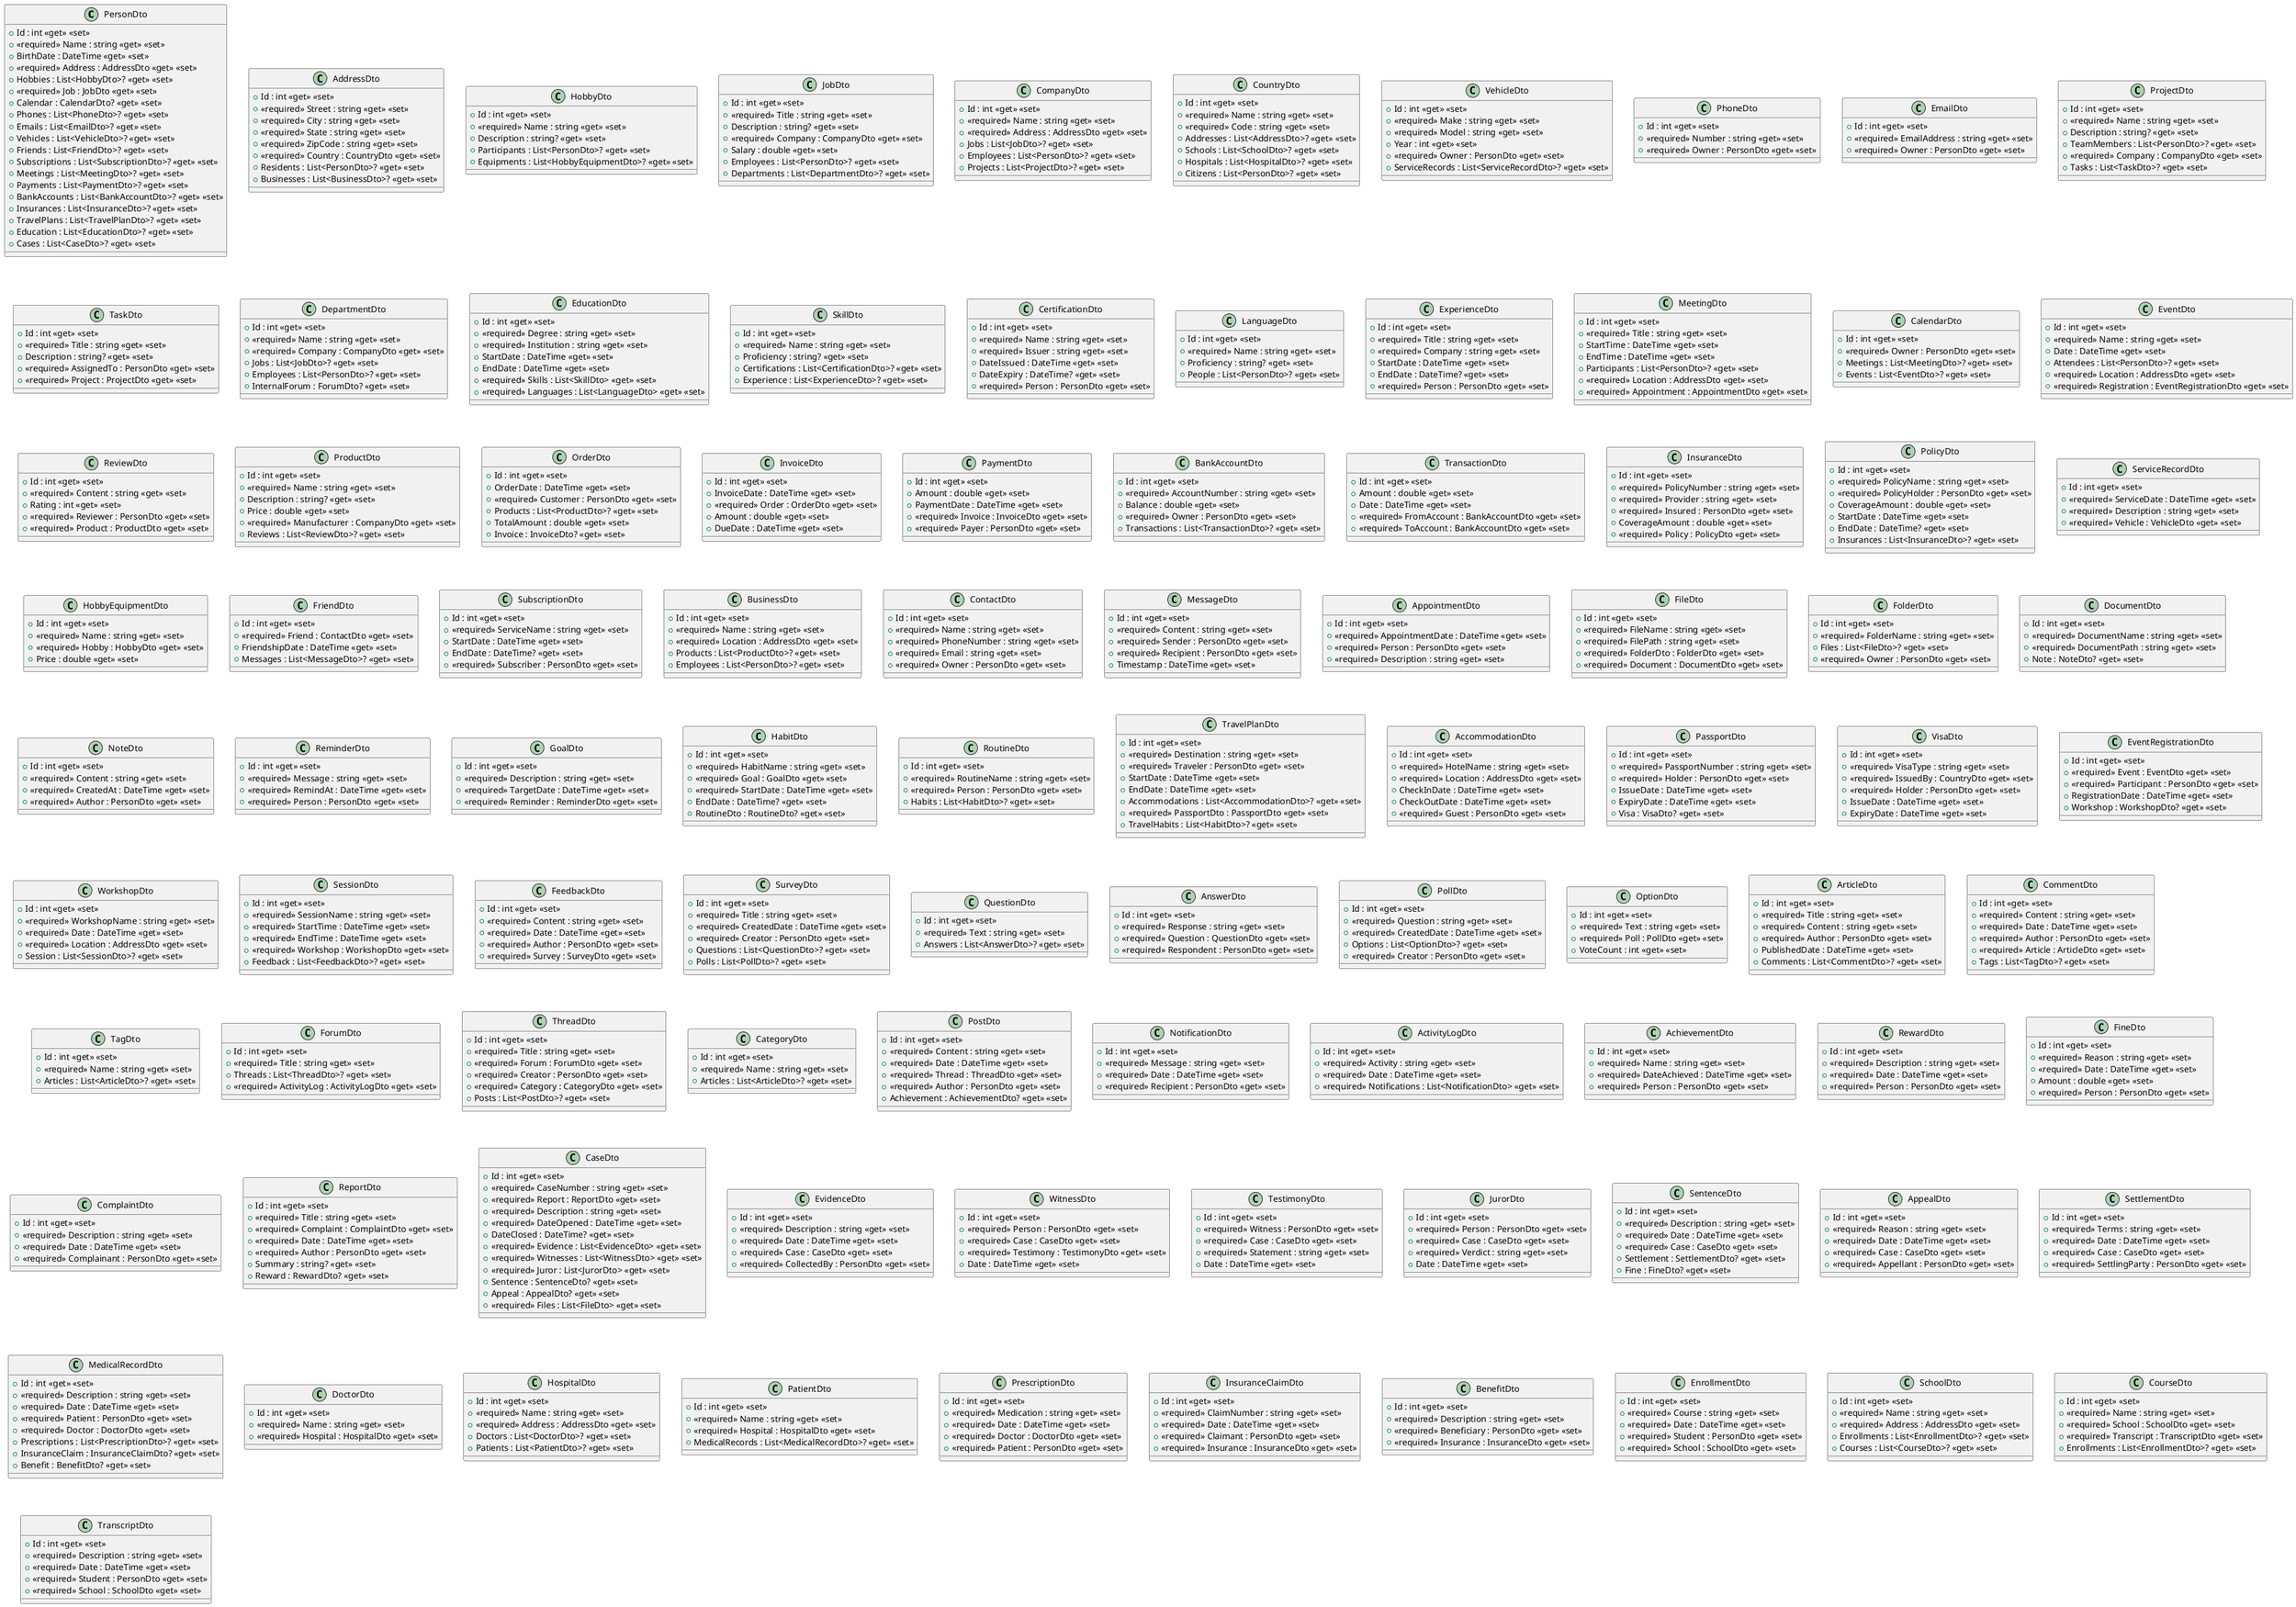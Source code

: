 @startuml
class PersonDto {
    + Id : int <<get>> <<set>>
    + <<required>> Name : string <<get>> <<set>>
    + BirthDate : DateTime <<get>> <<set>>
    + <<required>> Address : AddressDto <<get>> <<set>>
    + Hobbies : List<HobbyDto>? <<get>> <<set>>
    + <<required>> Job : JobDto <<get>> <<set>>
    + Calendar : CalendarDto? <<get>> <<set>>
    + Phones : List<PhoneDto>? <<get>> <<set>>
    + Emails : List<EmailDto>? <<get>> <<set>>
    + Vehicles : List<VehicleDto>? <<get>> <<set>>
    + Friends : List<FriendDto>? <<get>> <<set>>
    + Subscriptions : List<SubscriptionDto>? <<get>> <<set>>
    + Meetings : List<MeetingDto>? <<get>> <<set>>
    + Payments : List<PaymentDto>? <<get>> <<set>>
    + BankAccounts : List<BankAccountDto>? <<get>> <<set>>
    + Insurances : List<InsuranceDto>? <<get>> <<set>>
    + TravelPlans : List<TravelPlanDto>? <<get>> <<set>>
    + Education : List<EducationDto>? <<get>> <<set>>
    + Cases : List<CaseDto>? <<get>> <<set>>
}
class AddressDto {
    + Id : int <<get>> <<set>>
    + <<required>> Street : string <<get>> <<set>>
    + <<required>> City : string <<get>> <<set>>
    + <<required>> State : string <<get>> <<set>>
    + <<required>> ZipCode : string <<get>> <<set>>
    + <<required>> Country : CountryDto <<get>> <<set>>
    + Residents : List<PersonDto>? <<get>> <<set>>
    + Businesses : List<BusinessDto>? <<get>> <<set>>
}
class HobbyDto {
    + Id : int <<get>> <<set>>
    + <<required>> Name : string <<get>> <<set>>
    + Description : string? <<get>> <<set>>
    + Participants : List<PersonDto>? <<get>> <<set>>
    + Equipments : List<HobbyEquipmentDto>? <<get>> <<set>>
}
class JobDto {
    + Id : int <<get>> <<set>>
    + <<required>> Title : string <<get>> <<set>>
    + Description : string? <<get>> <<set>>
    + <<required>> Company : CompanyDto <<get>> <<set>>
    + Salary : double <<get>> <<set>>
    + Employees : List<PersonDto>? <<get>> <<set>>
    + Departments : List<DepartmentDto>? <<get>> <<set>>
}
class CompanyDto {
    + Id : int <<get>> <<set>>
    + <<required>> Name : string <<get>> <<set>>
    + <<required>> Address : AddressDto <<get>> <<set>>
    + Jobs : List<JobDto>? <<get>> <<set>>
    + Employees : List<PersonDto>? <<get>> <<set>>
    + Projects : List<ProjectDto>? <<get>> <<set>>
}
class CountryDto {
    + Id : int <<get>> <<set>>
    + <<required>> Name : string <<get>> <<set>>
    + <<required>> Code : string <<get>> <<set>>
    + Addresses : List<AddressDto>? <<get>> <<set>>
    + Schools : List<SchoolDto>? <<get>> <<set>>
    + Hospitals : List<HospitalDto>? <<get>> <<set>>
    + Citizens : List<PersonDto>? <<get>> <<set>>
}
class VehicleDto {
    + Id : int <<get>> <<set>>
    + <<required>> Make : string <<get>> <<set>>
    + <<required>> Model : string <<get>> <<set>>
    + Year : int <<get>> <<set>>
    + <<required>> Owner : PersonDto <<get>> <<set>>
    + ServiceRecords : List<ServiceRecordDto>? <<get>> <<set>>
}
class PhoneDto {
    + Id : int <<get>> <<set>>
    + <<required>> Number : string <<get>> <<set>>
    + <<required>> Owner : PersonDto <<get>> <<set>>
}
class EmailDto {
    + Id : int <<get>> <<set>>
    + <<required>> EmailAddress : string <<get>> <<set>>
    + <<required>> Owner : PersonDto <<get>> <<set>>
}
class ProjectDto {
    + Id : int <<get>> <<set>>
    + <<required>> Name : string <<get>> <<set>>
    + Description : string? <<get>> <<set>>
    + TeamMembers : List<PersonDto>? <<get>> <<set>>
    + <<required>> Company : CompanyDto <<get>> <<set>>
    + Tasks : List<TaskDto>? <<get>> <<set>>
}
class TaskDto {
    + Id : int <<get>> <<set>>
    + <<required>> Title : string <<get>> <<set>>
    + Description : string? <<get>> <<set>>
    + <<required>> AssignedTo : PersonDto <<get>> <<set>>
    + <<required>> Project : ProjectDto <<get>> <<set>>
}
class DepartmentDto {
    + Id : int <<get>> <<set>>
    + <<required>> Name : string <<get>> <<set>>
    + <<required>> Company : CompanyDto <<get>> <<set>>
    + Jobs : List<JobDto>? <<get>> <<set>>
    + Employees : List<PersonDto>? <<get>> <<set>>
    + InternalForum : ForumDto? <<get>> <<set>>
}
class EducationDto {
    + Id : int <<get>> <<set>>
    + <<required>> Degree : string <<get>> <<set>>
    + <<required>> Institution : string <<get>> <<set>>
    + StartDate : DateTime <<get>> <<set>>
    + EndDate : DateTime <<get>> <<set>>
    + <<required>> Skills : List<SkillDto> <<get>> <<set>>
    + <<required>> Languages : List<LanguageDto> <<get>> <<set>>
}
class SkillDto {
    + Id : int <<get>> <<set>>
    + <<required>> Name : string <<get>> <<set>>
    + Proficiency : string? <<get>> <<set>>
    + Certifications : List<CertificationDto>? <<get>> <<set>>
    + Experience : List<ExperienceDto>? <<get>> <<set>>
}
class CertificationDto {
    + Id : int <<get>> <<set>>
    + <<required>> Name : string <<get>> <<set>>
    + <<required>> Issuer : string <<get>> <<set>>
    + DateIssued : DateTime <<get>> <<set>>
    + DateExpiry : DateTime? <<get>> <<set>>
    + <<required>> Person : PersonDto <<get>> <<set>>
}
class LanguageDto {
    + Id : int <<get>> <<set>>
    + <<required>> Name : string <<get>> <<set>>
    + Proficiency : string? <<get>> <<set>>
    + People : List<PersonDto>? <<get>> <<set>>
}
class ExperienceDto {
    + Id : int <<get>> <<set>>
    + <<required>> Title : string <<get>> <<set>>
    + <<required>> Company : string <<get>> <<set>>
    + StartDate : DateTime <<get>> <<set>>
    + EndDate : DateTime? <<get>> <<set>>
    + <<required>> Person : PersonDto <<get>> <<set>>
}
class MeetingDto {
    + Id : int <<get>> <<set>>
    + <<required>> Title : string <<get>> <<set>>
    + StartTime : DateTime <<get>> <<set>>
    + EndTime : DateTime <<get>> <<set>>
    + Participants : List<PersonDto>? <<get>> <<set>>
    + <<required>> Location : AddressDto <<get>> <<set>>
    + <<required>> Appointment : AppointmentDto <<get>> <<set>>
}
class CalendarDto {
    + Id : int <<get>> <<set>>
    + <<required>> Owner : PersonDto <<get>> <<set>>
    + Meetings : List<MeetingDto>? <<get>> <<set>>
    + Events : List<EventDto>? <<get>> <<set>>
}
class EventDto {
    + Id : int <<get>> <<set>>
    + <<required>> Name : string <<get>> <<set>>
    + Date : DateTime <<get>> <<set>>
    + Attendees : List<PersonDto>? <<get>> <<set>>
    + <<required>> Location : AddressDto <<get>> <<set>>
    + <<required>> Registration : EventRegistrationDto <<get>> <<set>>
}
class ReviewDto {
    + Id : int <<get>> <<set>>
    + <<required>> Content : string <<get>> <<set>>
    + Rating : int <<get>> <<set>>
    + <<required>> Reviewer : PersonDto <<get>> <<set>>
    + <<required>> Product : ProductDto <<get>> <<set>>
}
class ProductDto {
    + Id : int <<get>> <<set>>
    + <<required>> Name : string <<get>> <<set>>
    + Description : string? <<get>> <<set>>
    + Price : double <<get>> <<set>>
    + <<required>> Manufacturer : CompanyDto <<get>> <<set>>
    + Reviews : List<ReviewDto>? <<get>> <<set>>
}
class OrderDto {
    + Id : int <<get>> <<set>>
    + OrderDate : DateTime <<get>> <<set>>
    + <<required>> Customer : PersonDto <<get>> <<set>>
    + Products : List<ProductDto>? <<get>> <<set>>
    + TotalAmount : double <<get>> <<set>>
    + Invoice : InvoiceDto? <<get>> <<set>>
}
class InvoiceDto {
    + Id : int <<get>> <<set>>
    + InvoiceDate : DateTime <<get>> <<set>>
    + <<required>> Order : OrderDto <<get>> <<set>>
    + Amount : double <<get>> <<set>>
    + DueDate : DateTime <<get>> <<set>>
}
class PaymentDto {
    + Id : int <<get>> <<set>>
    + Amount : double <<get>> <<set>>
    + PaymentDate : DateTime <<get>> <<set>>
    + <<required>> Invoice : InvoiceDto <<get>> <<set>>
    + <<required>> Payer : PersonDto <<get>> <<set>>
}
class BankAccountDto {
    + Id : int <<get>> <<set>>
    + <<required>> AccountNumber : string <<get>> <<set>>
    + Balance : double <<get>> <<set>>
    + <<required>> Owner : PersonDto <<get>> <<set>>
    + Transactions : List<TransactionDto>? <<get>> <<set>>
}
class TransactionDto {
    + Id : int <<get>> <<set>>
    + Amount : double <<get>> <<set>>
    + Date : DateTime <<get>> <<set>>
    + <<required>> FromAccount : BankAccountDto <<get>> <<set>>
    + <<required>> ToAccount : BankAccountDto <<get>> <<set>>
}
class InsuranceDto {
    + Id : int <<get>> <<set>>
    + <<required>> PolicyNumber : string <<get>> <<set>>
    + <<required>> Provider : string <<get>> <<set>>
    + <<required>> Insured : PersonDto <<get>> <<set>>
    + CoverageAmount : double <<get>> <<set>>
    + <<required>> Policy : PolicyDto <<get>> <<set>>
}
class PolicyDto {
    + Id : int <<get>> <<set>>
    + <<required>> PolicyName : string <<get>> <<set>>
    + <<required>> PolicyHolder : PersonDto <<get>> <<set>>
    + CoverageAmount : double <<get>> <<set>>
    + StartDate : DateTime <<get>> <<set>>
    + EndDate : DateTime? <<get>> <<set>>
    + Insurances : List<InsuranceDto>? <<get>> <<set>>
}
class ServiceRecordDto {
    + Id : int <<get>> <<set>>
    + <<required>> ServiceDate : DateTime <<get>> <<set>>
    + <<required>> Description : string <<get>> <<set>>
    + <<required>> Vehicle : VehicleDto <<get>> <<set>>
}
class HobbyEquipmentDto {
    + Id : int <<get>> <<set>>
    + <<required>> Name : string <<get>> <<set>>
    + <<required>> Hobby : HobbyDto <<get>> <<set>>
    + Price : double <<get>> <<set>>
}
class FriendDto {
    + Id : int <<get>> <<set>>
    + <<required>> Friend : ContactDto <<get>> <<set>>
    + FriendshipDate : DateTime <<get>> <<set>>
    + Messages : List<MessageDto>? <<get>> <<set>>
}
class SubscriptionDto {
    + Id : int <<get>> <<set>>
    + <<required>> ServiceName : string <<get>> <<set>>
    + StartDate : DateTime <<get>> <<set>>
    + EndDate : DateTime? <<get>> <<set>>
    + <<required>> Subscriber : PersonDto <<get>> <<set>>
}
class BusinessDto {
    + Id : int <<get>> <<set>>
    + <<required>> Name : string <<get>> <<set>>
    + <<required>> Location : AddressDto <<get>> <<set>>
    + Products : List<ProductDto>? <<get>> <<set>>
    + Employees : List<PersonDto>? <<get>> <<set>>
}
class ContactDto {
    + Id : int <<get>> <<set>>
    + <<required>> Name : string <<get>> <<set>>
    + <<required>> PhoneNumber : string <<get>> <<set>>
    + <<required>> Email : string <<get>> <<set>>
    + <<required>> Owner : PersonDto <<get>> <<set>>
}
class MessageDto {
    + Id : int <<get>> <<set>>
    + <<required>> Content : string <<get>> <<set>>
    + <<required>> Sender : PersonDto <<get>> <<set>>
    + <<required>> Recipient : PersonDto <<get>> <<set>>
    + Timestamp : DateTime <<get>> <<set>>
}
class AppointmentDto {
    + Id : int <<get>> <<set>>
    + <<required>> AppointmentDate : DateTime <<get>> <<set>>
    + <<required>> Person : PersonDto <<get>> <<set>>
    + <<required>> Description : string <<get>> <<set>>
}
class FileDto {
    + Id : int <<get>> <<set>>
    + <<required>> FileName : string <<get>> <<set>>
    + <<required>> FilePath : string <<get>> <<set>>
    + <<required>> FolderDto : FolderDto <<get>> <<set>>
    + <<required>> Document : DocumentDto <<get>> <<set>>
}
class FolderDto {
    + Id : int <<get>> <<set>>
    + <<required>> FolderName : string <<get>> <<set>>
    + Files : List<FileDto>? <<get>> <<set>>
    + <<required>> Owner : PersonDto <<get>> <<set>>
}
class DocumentDto {
    + Id : int <<get>> <<set>>
    + <<required>> DocumentName : string <<get>> <<set>>
    + <<required>> DocumentPath : string <<get>> <<set>>
    + Note : NoteDto? <<get>> <<set>>
}
class NoteDto {
    + Id : int <<get>> <<set>>
    + <<required>> Content : string <<get>> <<set>>
    + <<required>> CreatedAt : DateTime <<get>> <<set>>
    + <<required>> Author : PersonDto <<get>> <<set>>
}
class ReminderDto {
    + Id : int <<get>> <<set>>
    + <<required>> Message : string <<get>> <<set>>
    + <<required>> RemindAt : DateTime <<get>> <<set>>
    + <<required>> Person : PersonDto <<get>> <<set>>
}
class GoalDto {
    + Id : int <<get>> <<set>>
    + <<required>> Description : string <<get>> <<set>>
    + <<required>> TargetDate : DateTime <<get>> <<set>>
    + <<required>> Reminder : ReminderDto <<get>> <<set>>
}
class HabitDto {
    + Id : int <<get>> <<set>>
    + <<required>> HabitName : string <<get>> <<set>>
    + <<required>> Goal : GoalDto <<get>> <<set>>
    + <<required>> StartDate : DateTime <<get>> <<set>>
    + EndDate : DateTime? <<get>> <<set>>
    + RoutineDto : RoutineDto? <<get>> <<set>>
}
class RoutineDto {
    + Id : int <<get>> <<set>>
    + <<required>> RoutineName : string <<get>> <<set>>
    + <<required>> Person : PersonDto <<get>> <<set>>
    + Habits : List<HabitDto>? <<get>> <<set>>
}
class TravelPlanDto {
    + Id : int <<get>> <<set>>
    + <<required>> Destination : string <<get>> <<set>>
    + <<required>> Traveler : PersonDto <<get>> <<set>>
    + StartDate : DateTime <<get>> <<set>>
    + EndDate : DateTime <<get>> <<set>>
    + Accommodations : List<AccommodationDto>? <<get>> <<set>>
    + <<required>> PassportDto : PassportDto <<get>> <<set>>
    + TravelHabits : List<HabitDto>? <<get>> <<set>>
}
class AccommodationDto {
    + Id : int <<get>> <<set>>
    + <<required>> HotelName : string <<get>> <<set>>
    + <<required>> Location : AddressDto <<get>> <<set>>
    + CheckInDate : DateTime <<get>> <<set>>
    + CheckOutDate : DateTime <<get>> <<set>>
    + <<required>> Guest : PersonDto <<get>> <<set>>
}
class PassportDto {
    + Id : int <<get>> <<set>>
    + <<required>> PassportNumber : string <<get>> <<set>>
    + <<required>> Holder : PersonDto <<get>> <<set>>
    + IssueDate : DateTime <<get>> <<set>>
    + ExpiryDate : DateTime <<get>> <<set>>
    + Visa : VisaDto? <<get>> <<set>>
}
class VisaDto {
    + Id : int <<get>> <<set>>
    + <<required>> VisaType : string <<get>> <<set>>
    + <<required>> IssuedBy : CountryDto <<get>> <<set>>
    + <<required>> Holder : PersonDto <<get>> <<set>>
    + IssueDate : DateTime <<get>> <<set>>
    + ExpiryDate : DateTime <<get>> <<set>>
}
class EventRegistrationDto {
    + Id : int <<get>> <<set>>
    + <<required>> Event : EventDto <<get>> <<set>>
    + <<required>> Participant : PersonDto <<get>> <<set>>
    + RegistrationDate : DateTime <<get>> <<set>>
    + Workshop : WorkshopDto? <<get>> <<set>>
}
class WorkshopDto {
    + Id : int <<get>> <<set>>
    + <<required>> WorkshopName : string <<get>> <<set>>
    + <<required>> Date : DateTime <<get>> <<set>>
    + <<required>> Location : AddressDto <<get>> <<set>>
    + Session : List<SessionDto>? <<get>> <<set>>
}
class SessionDto {
    + Id : int <<get>> <<set>>
    + <<required>> SessionName : string <<get>> <<set>>
    + <<required>> StartTime : DateTime <<get>> <<set>>
    + <<required>> EndTime : DateTime <<get>> <<set>>
    + <<required>> Workshop : WorkshopDto <<get>> <<set>>
    + Feedback : List<FeedbackDto>? <<get>> <<set>>
}
class FeedbackDto {
    + Id : int <<get>> <<set>>
    + <<required>> Content : string <<get>> <<set>>
    + <<required>> Date : DateTime <<get>> <<set>>
    + <<required>> Author : PersonDto <<get>> <<set>>
    + <<required>> Survey : SurveyDto <<get>> <<set>>
}
class SurveyDto {
    + Id : int <<get>> <<set>>
    + <<required>> Title : string <<get>> <<set>>
    + <<required>> CreatedDate : DateTime <<get>> <<set>>
    + <<required>> Creator : PersonDto <<get>> <<set>>
    + Questions : List<QuestionDto>? <<get>> <<set>>
    + Polls : List<PollDto>? <<get>> <<set>>
}
class QuestionDto {
    + Id : int <<get>> <<set>>
    + <<required>> Text : string <<get>> <<set>>
    + Answers : List<AnswerDto>? <<get>> <<set>>
}
class AnswerDto {
    + Id : int <<get>> <<set>>
    + <<required>> Response : string <<get>> <<set>>
    + <<required>> Question : QuestionDto <<get>> <<set>>
    + <<required>> Respondent : PersonDto <<get>> <<set>>
}
class PollDto {
    + Id : int <<get>> <<set>>
    + <<required>> Question : string <<get>> <<set>>
    + <<required>> CreatedDate : DateTime <<get>> <<set>>
    + Options : List<OptionDto>? <<get>> <<set>>
    + <<required>> Creator : PersonDto <<get>> <<set>>
}
class OptionDto {
    + Id : int <<get>> <<set>>
    + <<required>> Text : string <<get>> <<set>>
    + <<required>> Poll : PollDto <<get>> <<set>>
    + VoteCount : int <<get>> <<set>>
}
class ArticleDto {
    + Id : int <<get>> <<set>>
    + <<required>> Title : string <<get>> <<set>>
    + <<required>> Content : string <<get>> <<set>>
    + <<required>> Author : PersonDto <<get>> <<set>>
    + PublishedDate : DateTime <<get>> <<set>>
    + Comments : List<CommentDto>? <<get>> <<set>>
}
class CommentDto {
    + Id : int <<get>> <<set>>
    + <<required>> Content : string <<get>> <<set>>
    + <<required>> Date : DateTime <<get>> <<set>>
    + <<required>> Author : PersonDto <<get>> <<set>>
    + <<required>> Article : ArticleDto <<get>> <<set>>
    + Tags : List<TagDto>? <<get>> <<set>>
}
class TagDto {
    + Id : int <<get>> <<set>>
    + <<required>> Name : string <<get>> <<set>>
    + Articles : List<ArticleDto>? <<get>> <<set>>
}
class ForumDto {
    + Id : int <<get>> <<set>>
    + <<required>> Title : string <<get>> <<set>>
    + Threads : List<ThreadDto>? <<get>> <<set>>
    + <<required>> ActivityLog : ActivityLogDto <<get>> <<set>>
}
class ThreadDto {
    + Id : int <<get>> <<set>>
    + <<required>> Title : string <<get>> <<set>>
    + <<required>> Forum : ForumDto <<get>> <<set>>
    + <<required>> Creator : PersonDto <<get>> <<set>>
    + <<required>> Category : CategoryDto <<get>> <<set>>
    + Posts : List<PostDto>? <<get>> <<set>>
}
class CategoryDto {
    + Id : int <<get>> <<set>>
    + <<required>> Name : string <<get>> <<set>>
    + Articles : List<ArticleDto>? <<get>> <<set>>
}
class PostDto {
    + Id : int <<get>> <<set>>
    + <<required>> Content : string <<get>> <<set>>
    + <<required>> Date : DateTime <<get>> <<set>>
    + <<required>> Thread : ThreadDto <<get>> <<set>>
    + <<required>> Author : PersonDto <<get>> <<set>>
    + Achievement : AchievementDto? <<get>> <<set>>
}
class NotificationDto {
    + Id : int <<get>> <<set>>
    + <<required>> Message : string <<get>> <<set>>
    + <<required>> Date : DateTime <<get>> <<set>>
    + <<required>> Recipient : PersonDto <<get>> <<set>>
}
class ActivityLogDto {
    + Id : int <<get>> <<set>>
    + <<required>> Activity : string <<get>> <<set>>
    + <<required>> Date : DateTime <<get>> <<set>>
    + <<required>> Notifications : List<NotificationDto> <<get>> <<set>>
}
class AchievementDto {
    + Id : int <<get>> <<set>>
    + <<required>> Name : string <<get>> <<set>>
    + <<required>> DateAchieved : DateTime <<get>> <<set>>
    + <<required>> Person : PersonDto <<get>> <<set>>
}
class RewardDto {
    + Id : int <<get>> <<set>>
    + <<required>> Description : string <<get>> <<set>>
    + <<required>> Date : DateTime <<get>> <<set>>
    + <<required>> Person : PersonDto <<get>> <<set>>
}
class FineDto {
    + Id : int <<get>> <<set>>
    + <<required>> Reason : string <<get>> <<set>>
    + <<required>> Date : DateTime <<get>> <<set>>
    + Amount : double <<get>> <<set>>
    + <<required>> Person : PersonDto <<get>> <<set>>
}
class ComplaintDto {
    + Id : int <<get>> <<set>>
    + <<required>> Description : string <<get>> <<set>>
    + <<required>> Date : DateTime <<get>> <<set>>
    + <<required>> Complainant : PersonDto <<get>> <<set>>
}
class ReportDto {
    + Id : int <<get>> <<set>>
    + <<required>> Title : string <<get>> <<set>>
    + <<required>> Complaint : ComplaintDto <<get>> <<set>>
    + <<required>> Date : DateTime <<get>> <<set>>
    + <<required>> Author : PersonDto <<get>> <<set>>
    + Summary : string? <<get>> <<set>>
    + Reward : RewardDto? <<get>> <<set>>
}
class CaseDto {
    + Id : int <<get>> <<set>>
    + <<required>> CaseNumber : string <<get>> <<set>>
    + <<required>> Report : ReportDto <<get>> <<set>>
    + <<required>> Description : string <<get>> <<set>>
    + <<required>> DateOpened : DateTime <<get>> <<set>>
    + DateClosed : DateTime? <<get>> <<set>>
    + <<required>> Evidence : List<EvidenceDto> <<get>> <<set>>
    + <<required>> Witnesses : List<WitnessDto> <<get>> <<set>>
    + <<required>> Juror : List<JurorDto> <<get>> <<set>>
    + Sentence : SentenceDto? <<get>> <<set>>
    + Appeal : AppealDto? <<get>> <<set>>
    + <<required>> Files : List<FileDto> <<get>> <<set>>
}
class EvidenceDto {
    + Id : int <<get>> <<set>>
    + <<required>> Description : string <<get>> <<set>>
    + <<required>> Date : DateTime <<get>> <<set>>
    + <<required>> Case : CaseDto <<get>> <<set>>
    + <<required>> CollectedBy : PersonDto <<get>> <<set>>
}
class WitnessDto {
    + Id : int <<get>> <<set>>
    + <<required>> Person : PersonDto <<get>> <<set>>
    + <<required>> Case : CaseDto <<get>> <<set>>
    + <<required>> Testimony : TestimonyDto <<get>> <<set>>
    + Date : DateTime <<get>> <<set>>
}
class TestimonyDto {
    + Id : int <<get>> <<set>>
    + <<required>> Witness : PersonDto <<get>> <<set>>
    + <<required>> Case : CaseDto <<get>> <<set>>
    + <<required>> Statement : string <<get>> <<set>>
    + Date : DateTime <<get>> <<set>>
}
class JurorDto {
    + Id : int <<get>> <<set>>
    + <<required>> Person : PersonDto <<get>> <<set>>
    + <<required>> Case : CaseDto <<get>> <<set>>
    + <<required>> Verdict : string <<get>> <<set>>
    + Date : DateTime <<get>> <<set>>
}
class SentenceDto {
    + Id : int <<get>> <<set>>
    + <<required>> Description : string <<get>> <<set>>
    + <<required>> Date : DateTime <<get>> <<set>>
    + <<required>> Case : CaseDto <<get>> <<set>>
    + Settlement : SettlementDto? <<get>> <<set>>
    + Fine : FineDto? <<get>> <<set>>
}
class AppealDto {
    + Id : int <<get>> <<set>>
    + <<required>> Reason : string <<get>> <<set>>
    + <<required>> Date : DateTime <<get>> <<set>>
    + <<required>> Case : CaseDto <<get>> <<set>>
    + <<required>> Appellant : PersonDto <<get>> <<set>>
}
class SettlementDto {
    + Id : int <<get>> <<set>>
    + <<required>> Terms : string <<get>> <<set>>
    + <<required>> Date : DateTime <<get>> <<set>>
    + <<required>> Case : CaseDto <<get>> <<set>>
    + <<required>> SettlingParty : PersonDto <<get>> <<set>>
}
class MedicalRecordDto {
    + Id : int <<get>> <<set>>
    + <<required>> Description : string <<get>> <<set>>
    + <<required>> Date : DateTime <<get>> <<set>>
    + <<required>> Patient : PersonDto <<get>> <<set>>
    + <<required>> Doctor : DoctorDto <<get>> <<set>>
    + Prescriptions : List<PrescriptionDto>? <<get>> <<set>>
    + InsuranceClaim : InsuranceClaimDto? <<get>> <<set>>
    + Benefit : BenefitDto? <<get>> <<set>>
}
class DoctorDto {
    + Id : int <<get>> <<set>>
    + <<required>> Name : string <<get>> <<set>>
    + <<required>> Hospital : HospitalDto <<get>> <<set>>
}
class HospitalDto {
    + Id : int <<get>> <<set>>
    + <<required>> Name : string <<get>> <<set>>
    + <<required>> Address : AddressDto <<get>> <<set>>
    + Doctors : List<DoctorDto>? <<get>> <<set>>
    + Patients : List<PatientDto>? <<get>> <<set>>
}
class PatientDto {
    + Id : int <<get>> <<set>>
    + <<required>> Name : string <<get>> <<set>>
    + <<required>> Hospital : HospitalDto <<get>> <<set>>
    + MedicalRecords : List<MedicalRecordDto>? <<get>> <<set>>
}
class PrescriptionDto {
    + Id : int <<get>> <<set>>
    + <<required>> Medication : string <<get>> <<set>>
    + <<required>> Date : DateTime <<get>> <<set>>
    + <<required>> Doctor : DoctorDto <<get>> <<set>>
    + <<required>> Patient : PersonDto <<get>> <<set>>
}
class InsuranceClaimDto {
    + Id : int <<get>> <<set>>
    + <<required>> ClaimNumber : string <<get>> <<set>>
    + <<required>> Date : DateTime <<get>> <<set>>
    + <<required>> Claimant : PersonDto <<get>> <<set>>
    + <<required>> Insurance : InsuranceDto <<get>> <<set>>
}
class BenefitDto {
    + Id : int <<get>> <<set>>
    + <<required>> Description : string <<get>> <<set>>
    + <<required>> Beneficiary : PersonDto <<get>> <<set>>
    + <<required>> Insurance : InsuranceDto <<get>> <<set>>
}
class EnrollmentDto {
    + Id : int <<get>> <<set>>
    + <<required>> Course : string <<get>> <<set>>
    + <<required>> Date : DateTime <<get>> <<set>>
    + <<required>> Student : PersonDto <<get>> <<set>>
    + <<required>> School : SchoolDto <<get>> <<set>>
}
class SchoolDto {
    + Id : int <<get>> <<set>>
    + <<required>> Name : string <<get>> <<set>>
    + <<required>> Address : AddressDto <<get>> <<set>>
    + Enrollments : List<EnrollmentDto>? <<get>> <<set>>
    + Courses : List<CourseDto>? <<get>> <<set>>
}
class CourseDto {
    + Id : int <<get>> <<set>>
    + <<required>> Name : string <<get>> <<set>>
    + <<required>> School : SchoolDto <<get>> <<set>>
    + <<required>> Transcript : TranscriptDto <<get>> <<set>>
    + Enrollments : List<EnrollmentDto>? <<get>> <<set>>
}
class TranscriptDto {
    + Id : int <<get>> <<set>>
    + <<required>> Description : string <<get>> <<set>>
    + <<required>> Date : DateTime <<get>> <<set>>
    + <<required>> Student : PersonDto <<get>> <<set>>
    + <<required>> School : SchoolDto <<get>> <<set>>
}
@enduml

